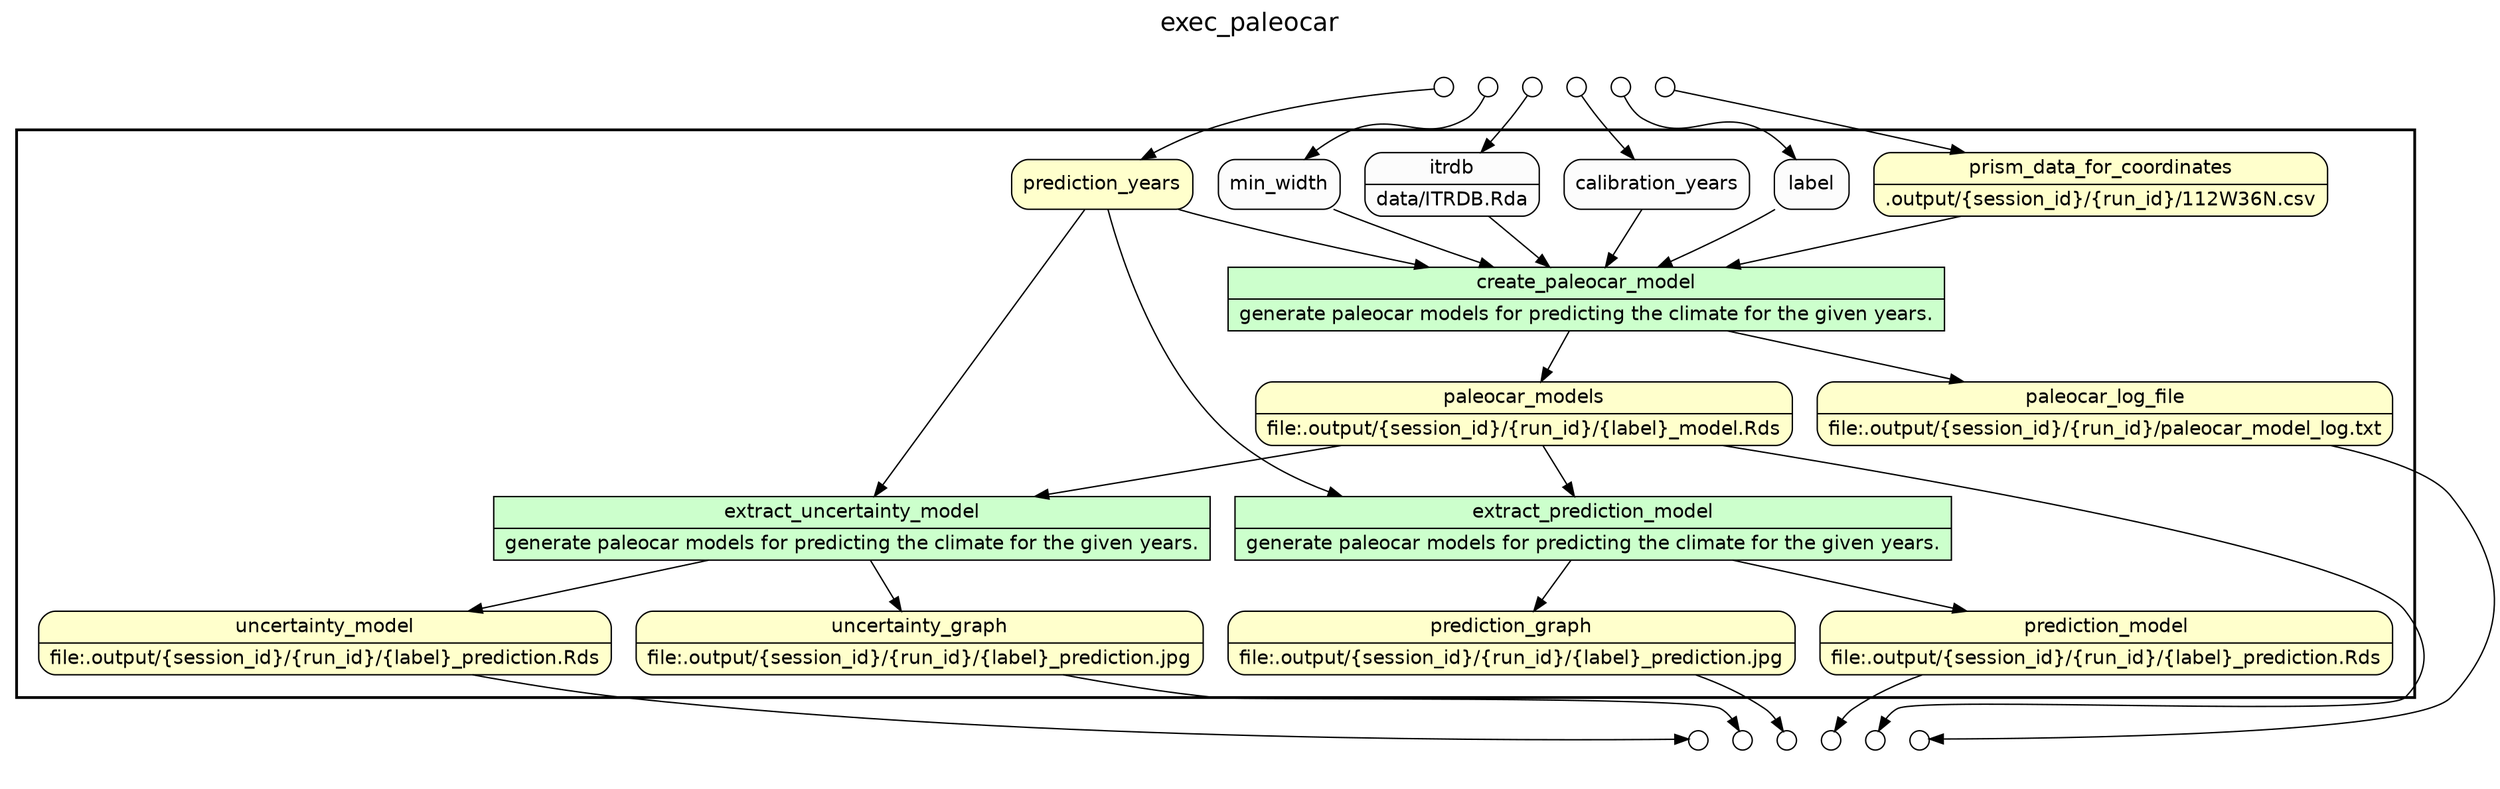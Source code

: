
/* Start of top-level graph */
digraph Workflow {
rankdir=TB

/* Title for graph */
fontname=Helvetica; fontsize=18; labelloc=t
label=exec_paleocar

/* Start of double cluster for drawing box around nodes in workflow */
subgraph cluster_workflow_box_outer { label=""; color=black; penwidth=2
subgraph cluster_workflow_box_inner { label=""; penwidth=0

/* Style for nodes representing atomic programs in workflow */
node[shape=box style=filled fillcolor="#CCFFCC" peripheries=1 fontname=Helvetica]

/* Nodes representing atomic programs in workflow */
create_paleocar_model [shape=record rankdir=LR label="{<f0> create_paleocar_model |<f1> generate paleocar models for predicting the climate for the given years.}"];
extract_prediction_model [shape=record rankdir=LR label="{<f0> extract_prediction_model |<f1> generate paleocar models for predicting the climate for the given years.}"];
extract_uncertainty_model [shape=record rankdir=LR label="{<f0> extract_uncertainty_model |<f1> generate paleocar models for predicting the climate for the given years.}"];

/* Style for nodes representing non-parameter data channels in workflow */
node[shape=box style="rounded,filled" fillcolor="#FFFFCC" peripheries=1 fontname=Helvetica]

/* Nodes for non-parameter data channels in workflow */
prediction_years
prism_data_for_coordinates [shape=record rankdir=LR label="{<f0> prism_data_for_coordinates |<f1> .output/\{session_id\}/\{run_id\}/112W36N.csv}"];
paleocar_models [shape=record rankdir=LR label="{<f0> paleocar_models |<f1> file\:.output/\{session_id\}/\{run_id\}/\{label\}_model.Rds}"];
prediction_graph [shape=record rankdir=LR label="{<f0> prediction_graph |<f1> file\:.output/\{session_id\}/\{run_id\}/\{label\}_prediction.jpg}"];
prediction_model [shape=record rankdir=LR label="{<f0> prediction_model |<f1> file\:.output/\{session_id\}/\{run_id\}/\{label\}_prediction.Rds}"];
paleocar_log_file [shape=record rankdir=LR label="{<f0> paleocar_log_file |<f1> file\:.output/\{session_id\}/\{run_id\}/paleocar_model_log.txt}"];
uncertainty_model [shape=record rankdir=LR label="{<f0> uncertainty_model |<f1> file\:.output/\{session_id\}/\{run_id\}/\{label\}_prediction.Rds}"];
uncertainty_graph [shape=record rankdir=LR label="{<f0> uncertainty_graph |<f1> file\:.output/\{session_id\}/\{run_id\}/\{label\}_prediction.jpg}"];

/* Style for nodes representing parameter channels in workflow */
node[shape=box style="rounded,filled" fillcolor="#FCFCFC" peripheries=1 fontname=Helvetica]

/* Nodes representing parameter channels in workflow */
label
calibration_years
itrdb [shape=record rankdir=LR label="{<f0> itrdb |<f1> data/ITRDB.Rda}"];
min_width

/* Edges representing connections between programs and channels */
create_paleocar_model -> paleocar_models
create_paleocar_model -> paleocar_log_file
label -> create_paleocar_model
calibration_years -> create_paleocar_model
itrdb -> create_paleocar_model
min_width -> create_paleocar_model
prediction_years -> create_paleocar_model
prism_data_for_coordinates -> create_paleocar_model
extract_prediction_model -> prediction_graph
extract_prediction_model -> prediction_model
prediction_years -> extract_prediction_model
paleocar_models -> extract_prediction_model
extract_uncertainty_model -> uncertainty_graph
extract_uncertainty_model -> uncertainty_model
prediction_years -> extract_uncertainty_model
paleocar_models -> extract_uncertainty_model

/* End of double cluster for drawing box around nodes in workflow */
}}

/* Hidden double-cluster for grouping workflow input ports */
subgraph cluster_input_ports_group_outer { label=""; penwidth=0
subgraph cluster_input_ports_group_inner { label=""; penwidth=0

/* Style for nodes representing workflow input ports */
node[shape=circle style="rounded,filled" fillcolor="#FFFFFF" peripheries=1 fontname=Helvetica width=0.2]

/* Nodes representing workflow input ports */
prediction_years_input_port [label=""]
prism_data_for_coordinates_input_port [label=""]
itrdb_input_port [label=""]
calibration_years_input_port [label=""]
label_input_port [label=""]
min_width_input_port [label=""]

/* End of double-cluster for grouping workflow input ports */
}}

/* Hidden double-cluster for grouping workflow output ports */
subgraph cluster_output_ports_group_outer { label=""; penwidth=0
subgraph cluster_output_ports_group_inner { label=""; penwidth=0

/* Style for nodes representing workflow output ports */
node[shape=circle style="rounded,filled" fillcolor="#FFFFFF" peripheries=1 fontname=Helvetica width=0.2]

/* Nodes representing workflow output ports */
prediction_graph_output_port [label=""]
prediction_model_output_port [label=""]
paleocar_log_file_output_port [label=""]
uncertainty_model_output_port [label=""]
uncertainty_graph_output_port [label=""]
paleocar_models_output_port [label=""]

/* End of double-cluster for grouping workflow output ports */
}}

/* Edges from input ports to channels */
prediction_years_input_port -> prediction_years
prism_data_for_coordinates_input_port -> prism_data_for_coordinates
itrdb_input_port -> itrdb
calibration_years_input_port -> calibration_years
label_input_port -> label
min_width_input_port -> min_width

/* Edges from channels to output ports */
prediction_graph -> prediction_graph_output_port
prediction_model -> prediction_model_output_port
paleocar_log_file -> paleocar_log_file_output_port
uncertainty_model -> uncertainty_model_output_port
uncertainty_graph -> uncertainty_graph_output_port
paleocar_models -> paleocar_models_output_port

/* End of top-level graph */
}
